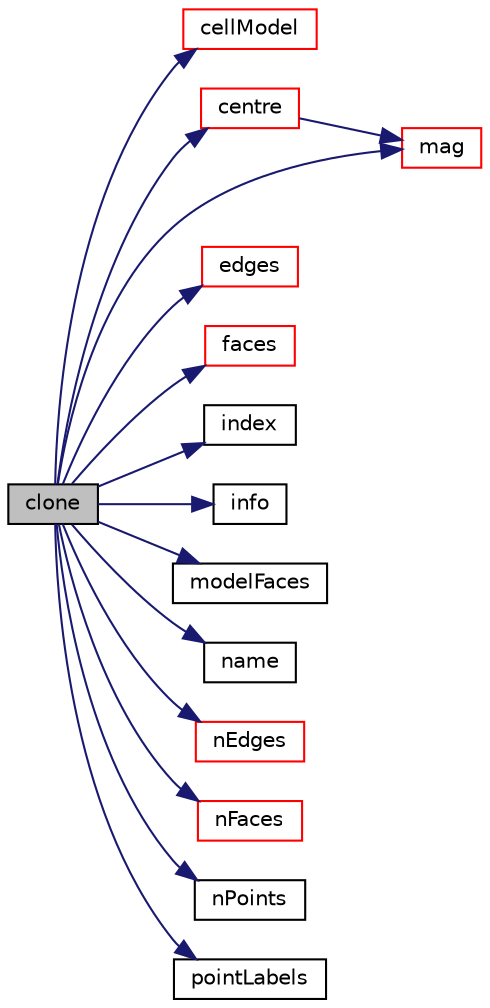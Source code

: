 digraph "clone"
{
  bgcolor="transparent";
  edge [fontname="Helvetica",fontsize="10",labelfontname="Helvetica",labelfontsize="10"];
  node [fontname="Helvetica",fontsize="10",shape=record];
  rankdir="LR";
  Node1 [label="clone",height=0.2,width=0.4,color="black", fillcolor="grey75", style="filled", fontcolor="black"];
  Node1 -> Node2 [color="midnightblue",fontsize="10",style="solid",fontname="Helvetica"];
  Node2 [label="cellModel",height=0.2,width=0.4,color="red",URL="$a00217.html#a085357b9a0cf7ca32f77de1f1ac83d5f",tooltip="Construct from Istream. "];
  Node1 -> Node3 [color="midnightblue",fontsize="10",style="solid",fontname="Helvetica"];
  Node3 [label="centre",height=0.2,width=0.4,color="red",URL="$a00217.html#a6ad3cfeb690f6307d720b8f7611dff04",tooltip="Vector centroid. "];
  Node3 -> Node4 [color="midnightblue",fontsize="10",style="solid",fontname="Helvetica"];
  Node4 [label="mag",height=0.2,width=0.4,color="red",URL="$a00217.html#a09362db83eb17a369750b8cfcf438570",tooltip="Cell volume. "];
  Node1 -> Node5 [color="midnightblue",fontsize="10",style="solid",fontname="Helvetica"];
  Node5 [label="edges",height=0.2,width=0.4,color="red",URL="$a00217.html#ad94f672e0b3c2d6a1aa0227636320146",tooltip="Return list of edges. "];
  Node1 -> Node6 [color="midnightblue",fontsize="10",style="solid",fontname="Helvetica"];
  Node6 [label="faces",height=0.2,width=0.4,color="red",URL="$a00217.html#a7669471823f611d3a3f38ff0032eb89e",tooltip="Return list of faces. "];
  Node1 -> Node7 [color="midnightblue",fontsize="10",style="solid",fontname="Helvetica"];
  Node7 [label="index",height=0.2,width=0.4,color="black",URL="$a00217.html#a7d1e8acadb27bd2b4e61457d47b71b6f",tooltip="Return index of model in the model list. "];
  Node1 -> Node8 [color="midnightblue",fontsize="10",style="solid",fontname="Helvetica"];
  Node8 [label="info",height=0.2,width=0.4,color="black",URL="$a00217.html#a050269c414510babc0de24a7a13014f4",tooltip="Return info proxy. "];
  Node1 -> Node4 [color="midnightblue",fontsize="10",style="solid",fontname="Helvetica"];
  Node1 -> Node9 [color="midnightblue",fontsize="10",style="solid",fontname="Helvetica"];
  Node9 [label="modelFaces",height=0.2,width=0.4,color="black",URL="$a00217.html#af8692f14ceddd7dc4101c8b6a3fa7e5d",tooltip="Return a raw list of model faces. "];
  Node1 -> Node10 [color="midnightblue",fontsize="10",style="solid",fontname="Helvetica"];
  Node10 [label="name",height=0.2,width=0.4,color="black",URL="$a00217.html#a458824760a535c81f2c31586a907dc7a",tooltip="Return model name. "];
  Node1 -> Node11 [color="midnightblue",fontsize="10",style="solid",fontname="Helvetica"];
  Node11 [label="nEdges",height=0.2,width=0.4,color="red",URL="$a00217.html#a1db9478309c639504a743b7b194226f4",tooltip="Return number of edges. "];
  Node1 -> Node12 [color="midnightblue",fontsize="10",style="solid",fontname="Helvetica"];
  Node12 [label="nFaces",height=0.2,width=0.4,color="red",URL="$a00217.html#a9be088de373a98524a153de7da0e92e8",tooltip="Return number of faces. "];
  Node1 -> Node13 [color="midnightblue",fontsize="10",style="solid",fontname="Helvetica"];
  Node13 [label="nPoints",height=0.2,width=0.4,color="black",URL="$a00217.html#a9927abeba2c8506177084d644b6e573a",tooltip="Return number of points. "];
  Node1 -> Node14 [color="midnightblue",fontsize="10",style="solid",fontname="Helvetica"];
  Node14 [label="pointLabels",height=0.2,width=0.4,color="black",URL="$a04026.html#a47c56be1ccc31484675aaec19dded580"];
}
